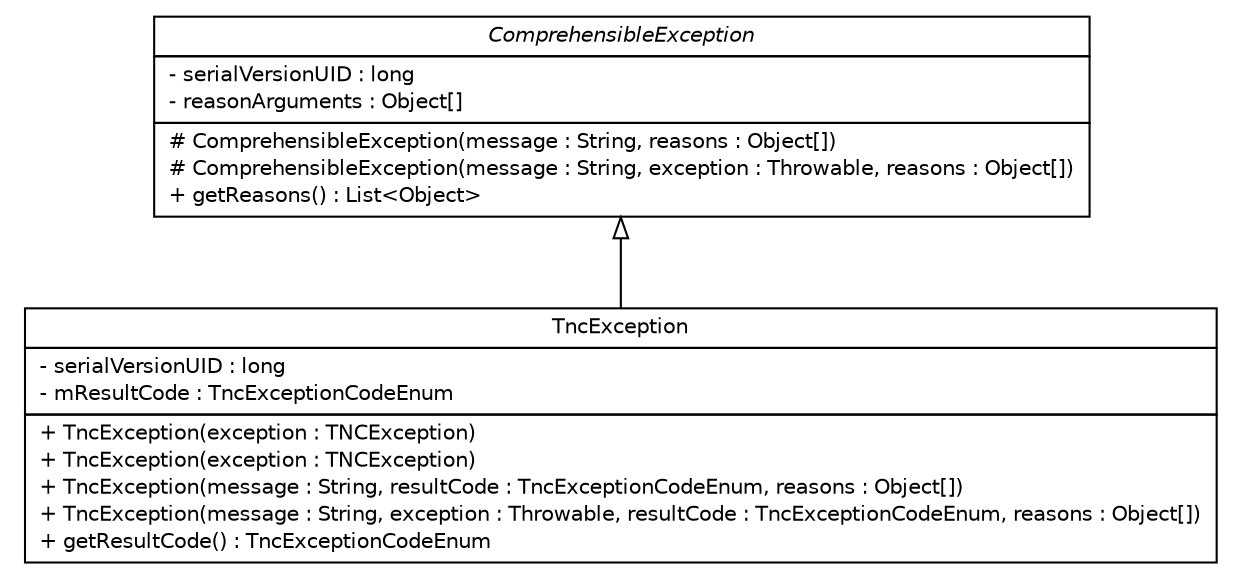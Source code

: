 #!/usr/local/bin/dot
#
# Class diagram 
# Generated by UMLGraph version R5_6 (http://www.umlgraph.org/)
#

digraph G {
	edge [fontname="Helvetica",fontsize=10,labelfontname="Helvetica",labelfontsize=10];
	node [fontname="Helvetica",fontsize=10,shape=plaintext];
	nodesep=0.25;
	ranksep=0.5;
	// de.hsbremen.tc.tnc.exception.ComprehensibleException
	c173 [label=<<table title="de.hsbremen.tc.tnc.exception.ComprehensibleException" border="0" cellborder="1" cellspacing="0" cellpadding="2" port="p" href="./ComprehensibleException.html">
		<tr><td><table border="0" cellspacing="0" cellpadding="1">
<tr><td align="center" balign="center"><font face="Helvetica-Oblique"> ComprehensibleException </font></td></tr>
		</table></td></tr>
		<tr><td><table border="0" cellspacing="0" cellpadding="1">
<tr><td align="left" balign="left"> - serialVersionUID : long </td></tr>
<tr><td align="left" balign="left"> - reasonArguments : Object[] </td></tr>
		</table></td></tr>
		<tr><td><table border="0" cellspacing="0" cellpadding="1">
<tr><td align="left" balign="left"> # ComprehensibleException(message : String, reasons : Object[]) </td></tr>
<tr><td align="left" balign="left"> # ComprehensibleException(message : String, exception : Throwable, reasons : Object[]) </td></tr>
<tr><td align="left" balign="left"> + getReasons() : List&lt;Object&gt; </td></tr>
		</table></td></tr>
		</table>>, URL="./ComprehensibleException.html", fontname="Helvetica", fontcolor="black", fontsize=10.0];
	// de.hsbremen.tc.tnc.exception.TncException
	c174 [label=<<table title="de.hsbremen.tc.tnc.exception.TncException" border="0" cellborder="1" cellspacing="0" cellpadding="2" port="p" href="./TncException.html">
		<tr><td><table border="0" cellspacing="0" cellpadding="1">
<tr><td align="center" balign="center"> TncException </td></tr>
		</table></td></tr>
		<tr><td><table border="0" cellspacing="0" cellpadding="1">
<tr><td align="left" balign="left"> - serialVersionUID : long </td></tr>
<tr><td align="left" balign="left"> - mResultCode : TncExceptionCodeEnum </td></tr>
		</table></td></tr>
		<tr><td><table border="0" cellspacing="0" cellpadding="1">
<tr><td align="left" balign="left"> + TncException(exception : TNCException) </td></tr>
<tr><td align="left" balign="left"> + TncException(exception : TNCException) </td></tr>
<tr><td align="left" balign="left"> + TncException(message : String, resultCode : TncExceptionCodeEnum, reasons : Object[]) </td></tr>
<tr><td align="left" balign="left"> + TncException(message : String, exception : Throwable, resultCode : TncExceptionCodeEnum, reasons : Object[]) </td></tr>
<tr><td align="left" balign="left"> + getResultCode() : TncExceptionCodeEnum </td></tr>
		</table></td></tr>
		</table>>, URL="./TncException.html", fontname="Helvetica", fontcolor="black", fontsize=10.0];
	//de.hsbremen.tc.tnc.exception.TncException extends de.hsbremen.tc.tnc.exception.ComprehensibleException
	c173:p -> c174:p [dir=back,arrowtail=empty];
}

